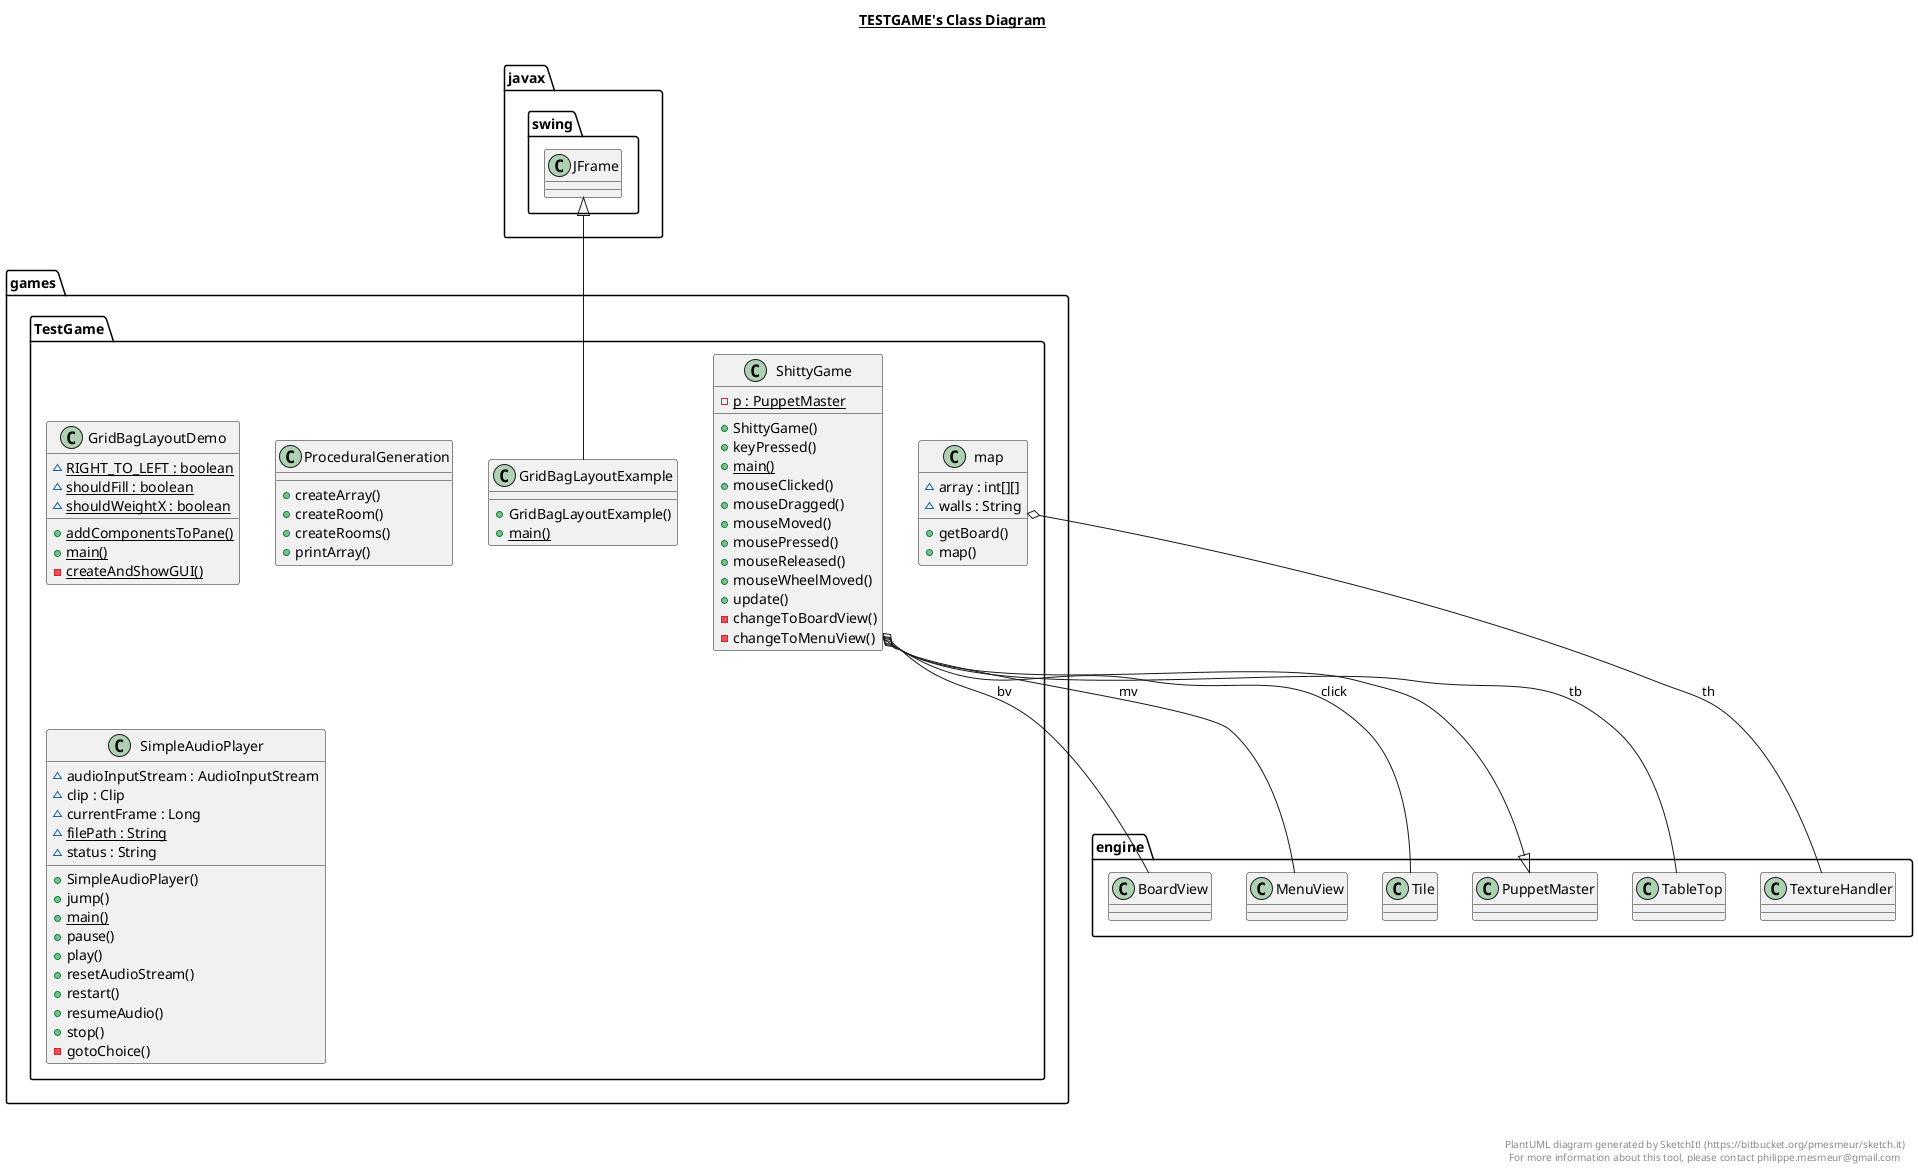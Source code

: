 @startuml

title __TESTGAME's Class Diagram__\n

  namespace games.TestGame {
    class games.TestGame.GridBagLayoutDemo {
        {static} ~ RIGHT_TO_LEFT : boolean
        {static} ~ shouldFill : boolean
        {static} ~ shouldWeightX : boolean
        {static} + addComponentsToPane()
        {static} + main()
        {static} - createAndShowGUI()
    }
  }
  

  namespace games.TestGame {
    class games.TestGame.GridBagLayoutExample {
        + GridBagLayoutExample()
        {static} + main()
    }
  }
  

  namespace games.TestGame {
    class games.TestGame.ProceduralGeneration {
        + createArray()
        + createRoom()
        + createRooms()
        + printArray()
    }
  }
  

  namespace games.TestGame {
    class games.TestGame.ShittyGame {
        {static} - p : PuppetMaster
        + ShittyGame()
        + keyPressed()
        {static} + main()
        + mouseClicked()
        + mouseDragged()
        + mouseMoved()
        + mousePressed()
        + mouseReleased()
        + mouseWheelMoved()
        + update()
        - changeToBoardView()
        - changeToMenuView()
    }
  }
  

  namespace games.TestGame {
    class games.TestGame.SimpleAudioPlayer {
        ~ audioInputStream : AudioInputStream
        ~ clip : Clip
        ~ currentFrame : Long
        {static} ~ filePath : String
        ~ status : String
        + SimpleAudioPlayer()
        + jump()
        {static} + main()
        + pause()
        + play()
        + resetAudioStream()
        + restart()
        + resumeAudio()
        + stop()
        - gotoChoice()
    }
  }
  

  namespace games.TestGame {
    class games.TestGame.map {
        ~ array : int[][]
        ~ walls : String
        + getBoard()
        + map()
    }
  }
  

  games.TestGame.GridBagLayoutExample -up-|> javax.swing.JFrame
  games.TestGame.ShittyGame -up-|> engine.PuppetMaster
  games.TestGame.ShittyGame o-- engine.Tile : click
  games.TestGame.ShittyGame o-- engine.TableTop : tb
  games.TestGame.ShittyGame o-- engine.BoardView : bv
  games.TestGame.ShittyGame o-- engine.MenuView : mv
  games.TestGame.map o-- engine.TextureHandler : th


right footer


PlantUML diagram generated by SketchIt! (https://bitbucket.org/pmesmeur/sketch.it)
For more information about this tool, please contact philippe.mesmeur@gmail.com
endfooter

@enduml

